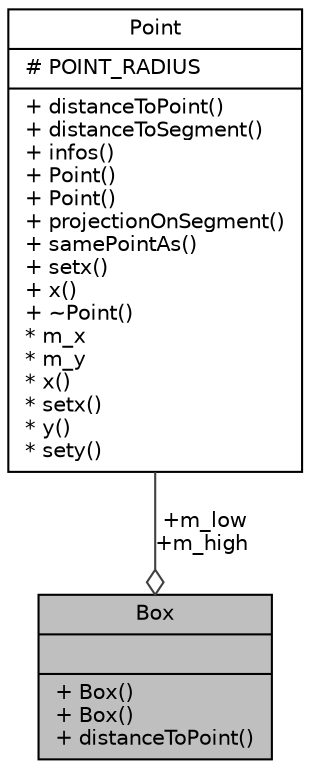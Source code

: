 digraph "Box"
{
 // INTERACTIVE_SVG=YES
  bgcolor="transparent";
  edge [fontname="Helvetica",fontsize="10",labelfontname="Helvetica",labelfontsize="10"];
  node [fontname="Helvetica",fontsize="10",shape=record];
  Node1 [label="{Box\n||+ Box()\l+ Box()\l+ distanceToPoint()\l}",height=0.2,width=0.4,color="black", fillcolor="grey75", style="filled", fontcolor="black"];
  Node2 -> Node1 [color="grey25",fontsize="10",style="solid",label=" +m_low\n+m_high" ,arrowhead="odiamond",fontname="Helvetica"];
  Node2 [label="{Point\n|# POINT_RADIUS\l|+ distanceToPoint()\l+ distanceToSegment()\l+ infos()\l+ Point()\l+ Point()\l+ projectionOnSegment()\l+ samePointAs()\l+ setx()\l+ x()\l+ ~Point()\l* m_x\l* m_y\l* x()\l* setx()\l* y()\l* sety()\l}",height=0.2,width=0.4,color="black",URL="$class_point.html",tooltip="The Point class. "];
}
